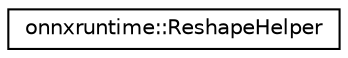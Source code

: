 digraph "Graphical Class Hierarchy"
{
  edge [fontname="Helvetica",fontsize="10",labelfontname="Helvetica",labelfontsize="10"];
  node [fontname="Helvetica",fontsize="10",shape=record];
  rankdir="LR";
  Node0 [label="onnxruntime::ReshapeHelper",height=0.2,width=0.4,color="black", fillcolor="white", style="filled",URL="$classonnxruntime_1_1ReshapeHelper.html"];
}
